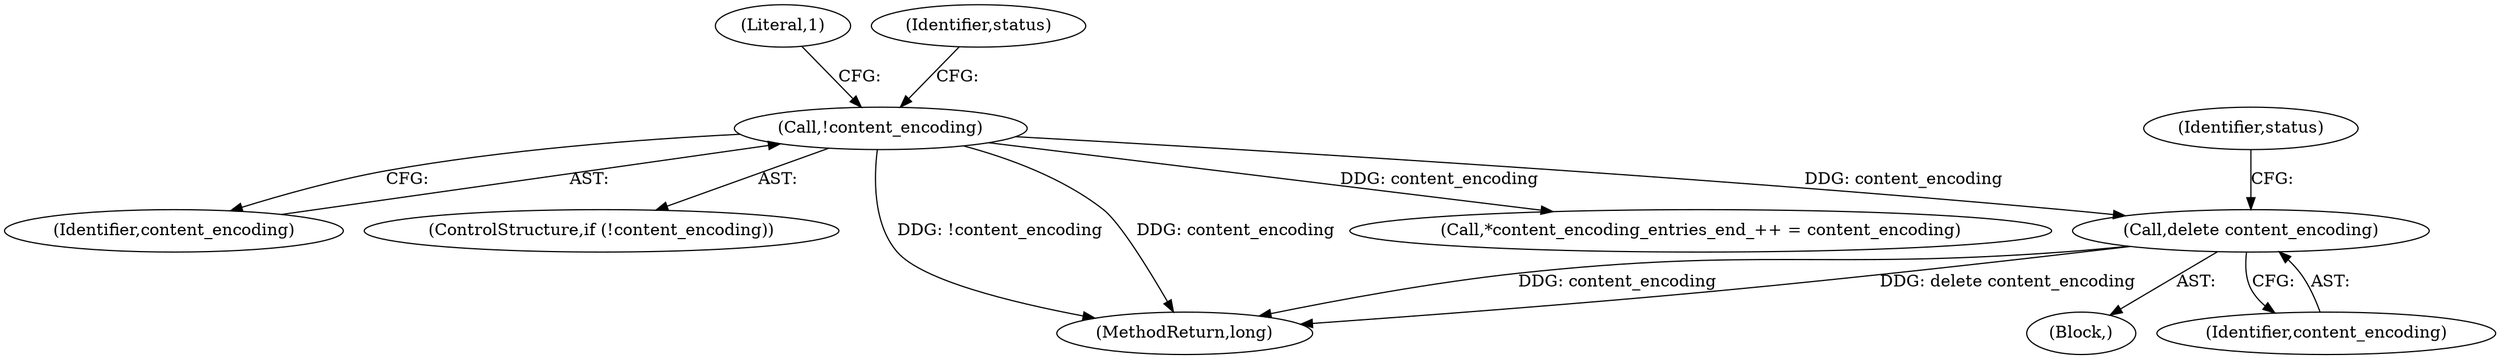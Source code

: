 digraph "0_Android_cc274e2abe8b2a6698a5c47d8aa4bb45f1f9538d_49@API" {
"1000230" [label="(Call,delete content_encoding)"];
"1000216" [label="(Call,!content_encoding)"];
"1000231" [label="(Identifier,content_encoding)"];
"1000220" [label="(Literal,1)"];
"1000217" [label="(Identifier,content_encoding)"];
"1000215" [label="(ControlStructure,if (!content_encoding))"];
"1000252" [label="(MethodReturn,long)"];
"1000234" [label="(Call,*content_encoding_entries_end_++ = content_encoding)"];
"1000230" [label="(Call,delete content_encoding)"];
"1000233" [label="(Identifier,status)"];
"1000222" [label="(Identifier,status)"];
"1000216" [label="(Call,!content_encoding)"];
"1000229" [label="(Block,)"];
"1000230" -> "1000229"  [label="AST: "];
"1000230" -> "1000231"  [label="CFG: "];
"1000231" -> "1000230"  [label="AST: "];
"1000233" -> "1000230"  [label="CFG: "];
"1000230" -> "1000252"  [label="DDG: content_encoding"];
"1000230" -> "1000252"  [label="DDG: delete content_encoding"];
"1000216" -> "1000230"  [label="DDG: content_encoding"];
"1000216" -> "1000215"  [label="AST: "];
"1000216" -> "1000217"  [label="CFG: "];
"1000217" -> "1000216"  [label="AST: "];
"1000220" -> "1000216"  [label="CFG: "];
"1000222" -> "1000216"  [label="CFG: "];
"1000216" -> "1000252"  [label="DDG: !content_encoding"];
"1000216" -> "1000252"  [label="DDG: content_encoding"];
"1000216" -> "1000234"  [label="DDG: content_encoding"];
}

